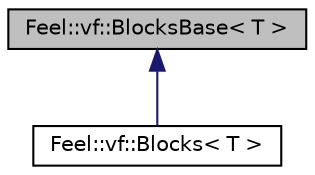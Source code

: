 digraph "Feel::vf::BlocksBase&lt; T &gt;"
{
 // LATEX_PDF_SIZE
  edge [fontname="Helvetica",fontsize="10",labelfontname="Helvetica",labelfontsize="10"];
  node [fontname="Helvetica",fontsize="10",shape=record];
  Node1 [label="Feel::vf::BlocksBase\< T \>",height=0.2,width=0.4,color="black", fillcolor="grey75", style="filled", fontcolor="black",tooltip=" "];
  Node1 -> Node2 [dir="back",color="midnightblue",fontsize="10",style="solid",fontname="Helvetica"];
  Node2 [label="Feel::vf::Blocks\< T \>",height=0.2,width=0.4,color="black", fillcolor="white", style="filled",URL="$structFeel_1_1vf_1_1Blocks.html",tooltip=" "];
}
